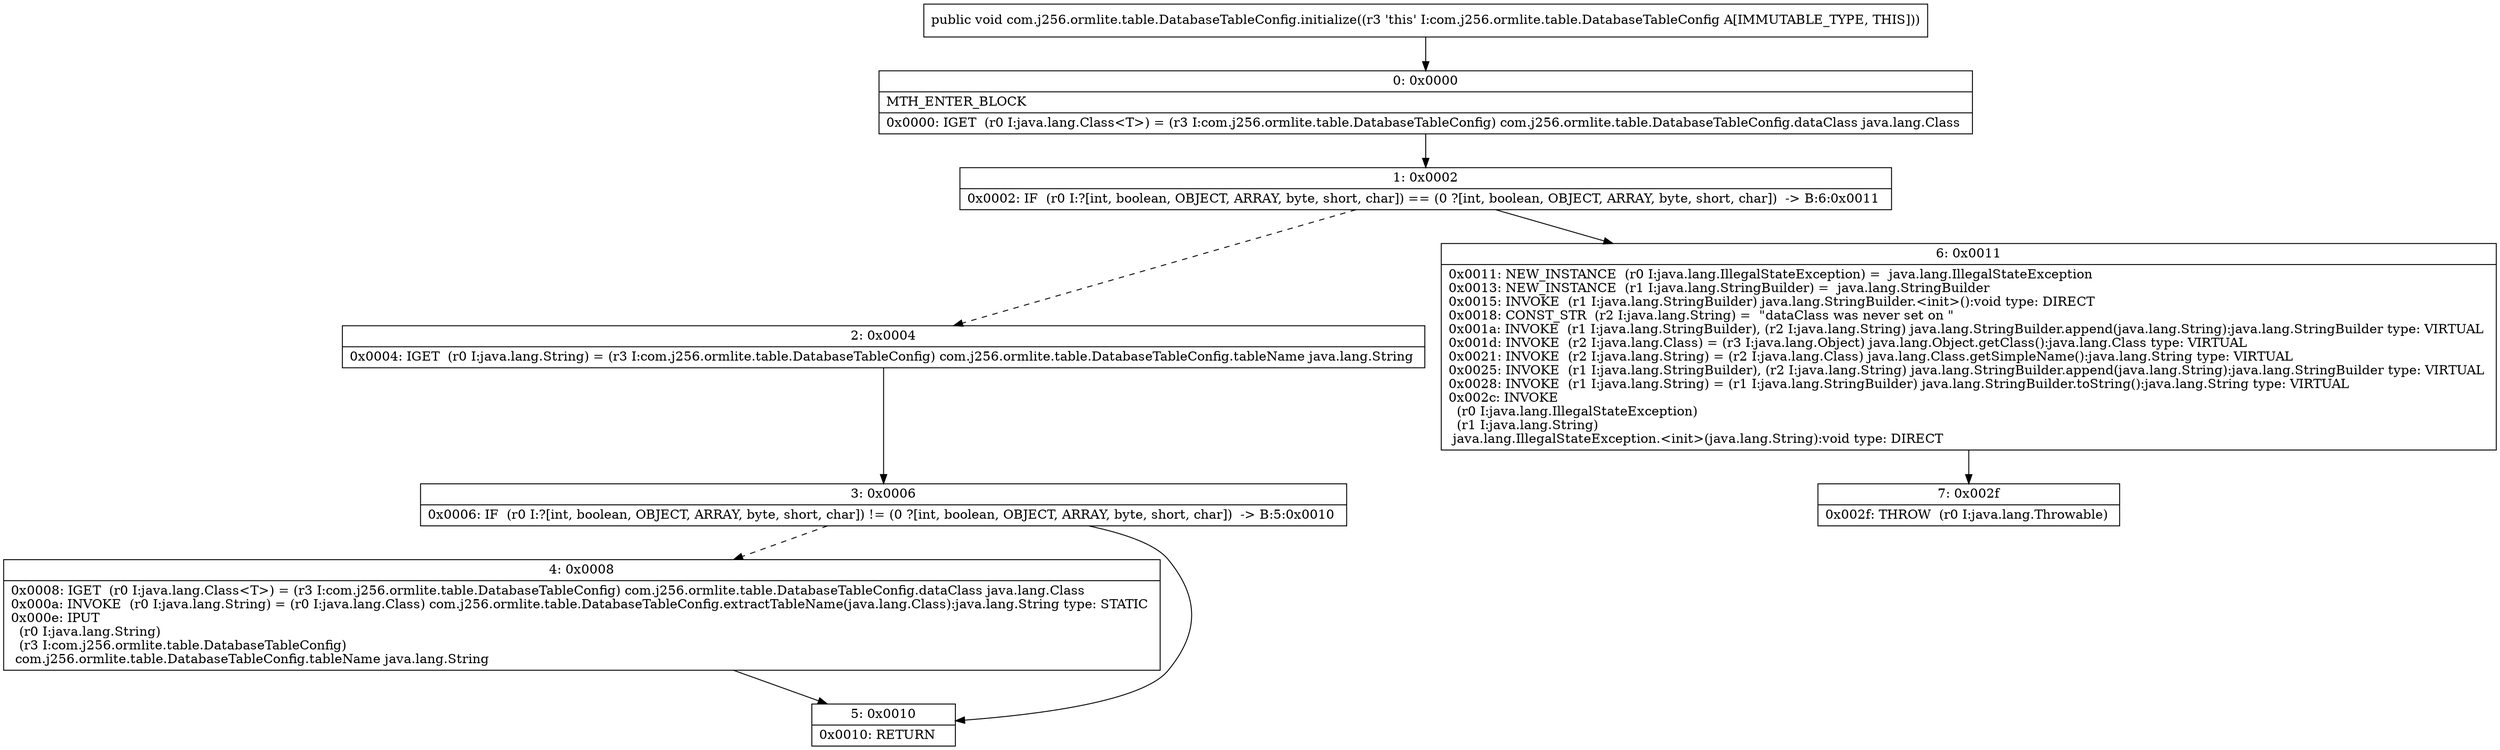 digraph "CFG forcom.j256.ormlite.table.DatabaseTableConfig.initialize()V" {
Node_0 [shape=record,label="{0\:\ 0x0000|MTH_ENTER_BLOCK\l|0x0000: IGET  (r0 I:java.lang.Class\<T\>) = (r3 I:com.j256.ormlite.table.DatabaseTableConfig) com.j256.ormlite.table.DatabaseTableConfig.dataClass java.lang.Class \l}"];
Node_1 [shape=record,label="{1\:\ 0x0002|0x0002: IF  (r0 I:?[int, boolean, OBJECT, ARRAY, byte, short, char]) == (0 ?[int, boolean, OBJECT, ARRAY, byte, short, char])  \-\> B:6:0x0011 \l}"];
Node_2 [shape=record,label="{2\:\ 0x0004|0x0004: IGET  (r0 I:java.lang.String) = (r3 I:com.j256.ormlite.table.DatabaseTableConfig) com.j256.ormlite.table.DatabaseTableConfig.tableName java.lang.String \l}"];
Node_3 [shape=record,label="{3\:\ 0x0006|0x0006: IF  (r0 I:?[int, boolean, OBJECT, ARRAY, byte, short, char]) != (0 ?[int, boolean, OBJECT, ARRAY, byte, short, char])  \-\> B:5:0x0010 \l}"];
Node_4 [shape=record,label="{4\:\ 0x0008|0x0008: IGET  (r0 I:java.lang.Class\<T\>) = (r3 I:com.j256.ormlite.table.DatabaseTableConfig) com.j256.ormlite.table.DatabaseTableConfig.dataClass java.lang.Class \l0x000a: INVOKE  (r0 I:java.lang.String) = (r0 I:java.lang.Class) com.j256.ormlite.table.DatabaseTableConfig.extractTableName(java.lang.Class):java.lang.String type: STATIC \l0x000e: IPUT  \l  (r0 I:java.lang.String)\l  (r3 I:com.j256.ormlite.table.DatabaseTableConfig)\l com.j256.ormlite.table.DatabaseTableConfig.tableName java.lang.String \l}"];
Node_5 [shape=record,label="{5\:\ 0x0010|0x0010: RETURN   \l}"];
Node_6 [shape=record,label="{6\:\ 0x0011|0x0011: NEW_INSTANCE  (r0 I:java.lang.IllegalStateException) =  java.lang.IllegalStateException \l0x0013: NEW_INSTANCE  (r1 I:java.lang.StringBuilder) =  java.lang.StringBuilder \l0x0015: INVOKE  (r1 I:java.lang.StringBuilder) java.lang.StringBuilder.\<init\>():void type: DIRECT \l0x0018: CONST_STR  (r2 I:java.lang.String) =  \"dataClass was never set on \" \l0x001a: INVOKE  (r1 I:java.lang.StringBuilder), (r2 I:java.lang.String) java.lang.StringBuilder.append(java.lang.String):java.lang.StringBuilder type: VIRTUAL \l0x001d: INVOKE  (r2 I:java.lang.Class) = (r3 I:java.lang.Object) java.lang.Object.getClass():java.lang.Class type: VIRTUAL \l0x0021: INVOKE  (r2 I:java.lang.String) = (r2 I:java.lang.Class) java.lang.Class.getSimpleName():java.lang.String type: VIRTUAL \l0x0025: INVOKE  (r1 I:java.lang.StringBuilder), (r2 I:java.lang.String) java.lang.StringBuilder.append(java.lang.String):java.lang.StringBuilder type: VIRTUAL \l0x0028: INVOKE  (r1 I:java.lang.String) = (r1 I:java.lang.StringBuilder) java.lang.StringBuilder.toString():java.lang.String type: VIRTUAL \l0x002c: INVOKE  \l  (r0 I:java.lang.IllegalStateException)\l  (r1 I:java.lang.String)\l java.lang.IllegalStateException.\<init\>(java.lang.String):void type: DIRECT \l}"];
Node_7 [shape=record,label="{7\:\ 0x002f|0x002f: THROW  (r0 I:java.lang.Throwable) \l}"];
MethodNode[shape=record,label="{public void com.j256.ormlite.table.DatabaseTableConfig.initialize((r3 'this' I:com.j256.ormlite.table.DatabaseTableConfig A[IMMUTABLE_TYPE, THIS])) }"];
MethodNode -> Node_0;
Node_0 -> Node_1;
Node_1 -> Node_2[style=dashed];
Node_1 -> Node_6;
Node_2 -> Node_3;
Node_3 -> Node_4[style=dashed];
Node_3 -> Node_5;
Node_4 -> Node_5;
Node_6 -> Node_7;
}

